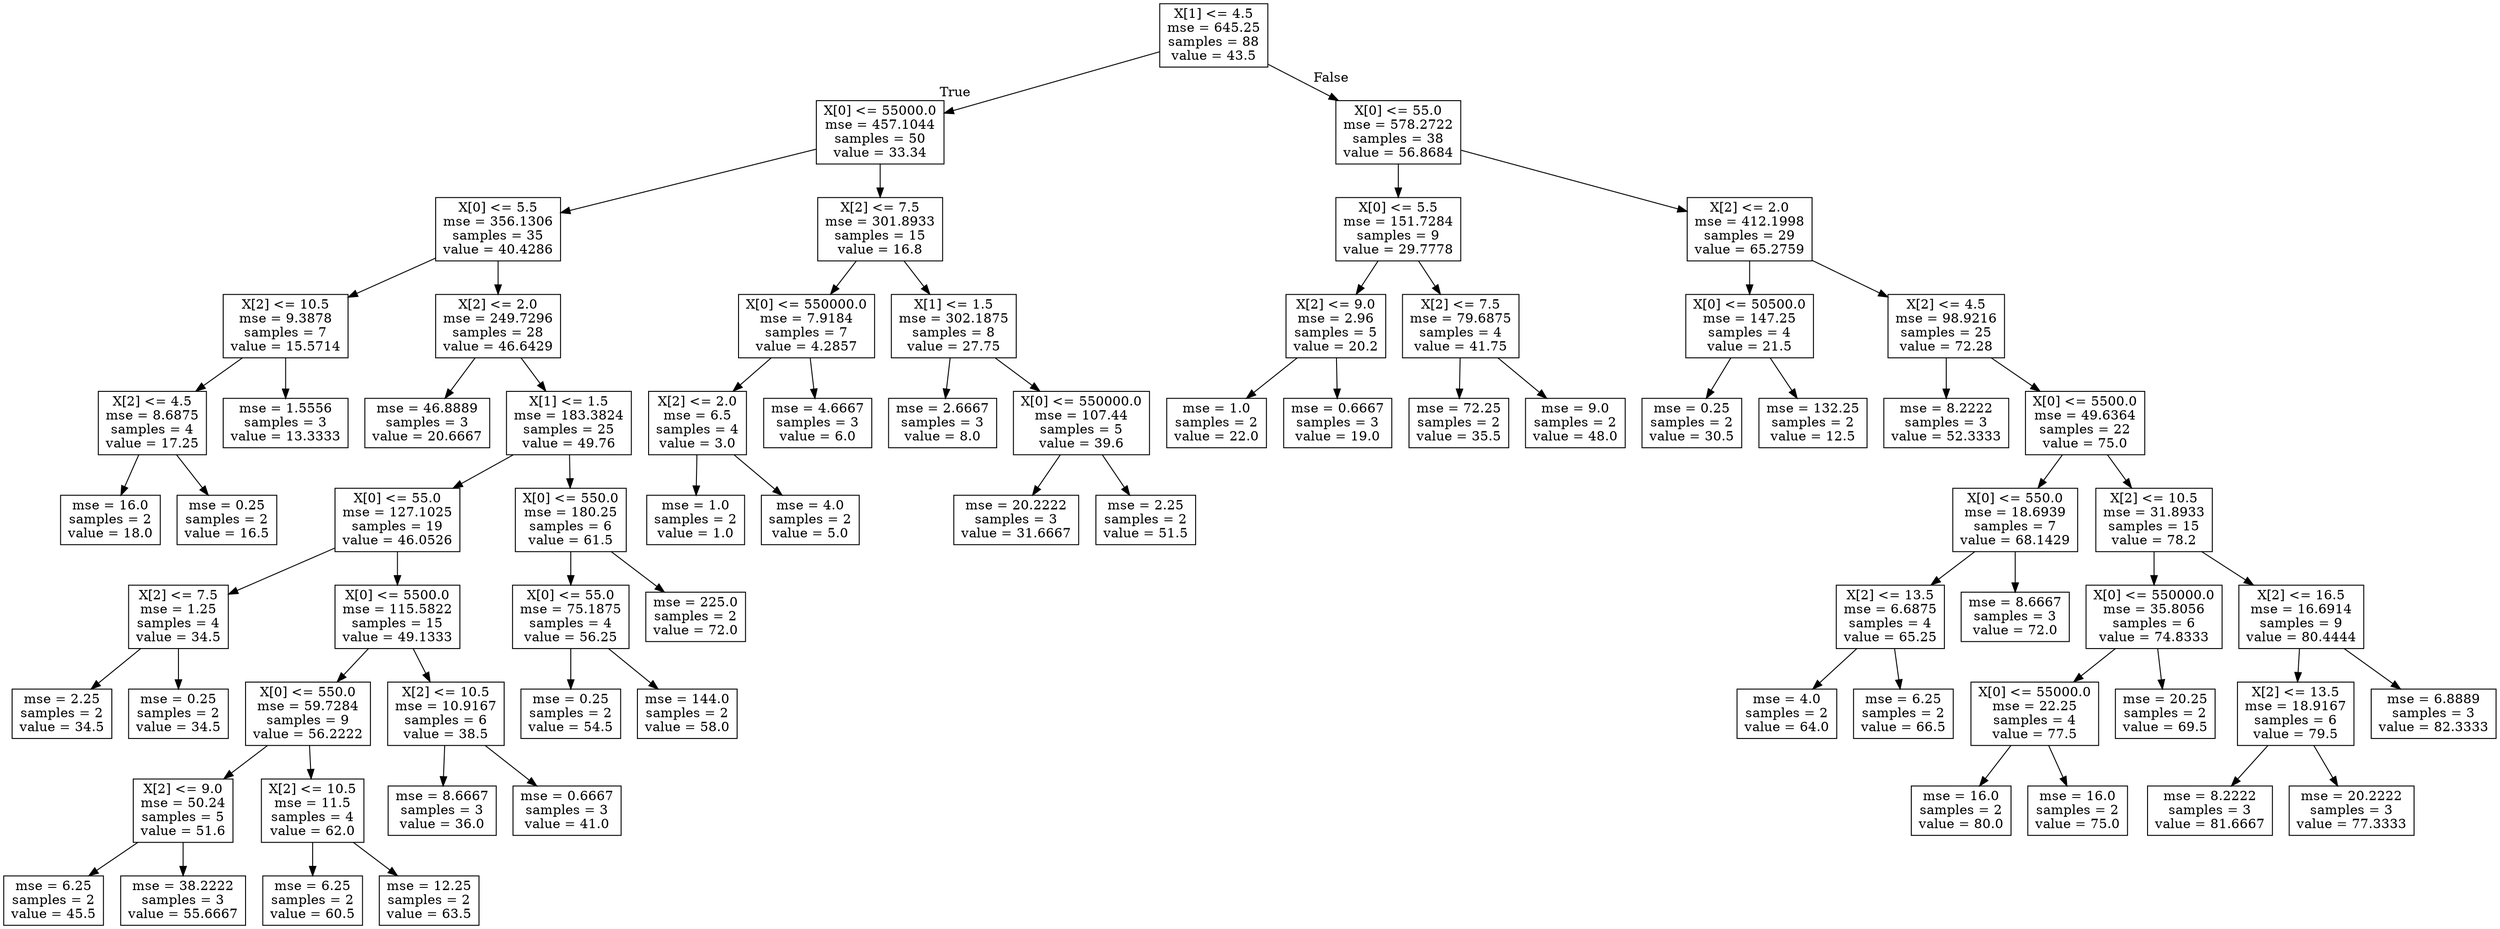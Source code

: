 digraph Tree {
node [shape=box] ;
0 [label="X[1] <= 4.5\nmse = 645.25\nsamples = 88\nvalue = 43.5"] ;
1 [label="X[0] <= 55000.0\nmse = 457.1044\nsamples = 50\nvalue = 33.34"] ;
0 -> 1 [labeldistance=2.5, labelangle=45, headlabel="True"] ;
2 [label="X[0] <= 5.5\nmse = 356.1306\nsamples = 35\nvalue = 40.4286"] ;
1 -> 2 ;
3 [label="X[2] <= 10.5\nmse = 9.3878\nsamples = 7\nvalue = 15.5714"] ;
2 -> 3 ;
4 [label="X[2] <= 4.5\nmse = 8.6875\nsamples = 4\nvalue = 17.25"] ;
3 -> 4 ;
5 [label="mse = 16.0\nsamples = 2\nvalue = 18.0"] ;
4 -> 5 ;
6 [label="mse = 0.25\nsamples = 2\nvalue = 16.5"] ;
4 -> 6 ;
7 [label="mse = 1.5556\nsamples = 3\nvalue = 13.3333"] ;
3 -> 7 ;
8 [label="X[2] <= 2.0\nmse = 249.7296\nsamples = 28\nvalue = 46.6429"] ;
2 -> 8 ;
9 [label="mse = 46.8889\nsamples = 3\nvalue = 20.6667"] ;
8 -> 9 ;
10 [label="X[1] <= 1.5\nmse = 183.3824\nsamples = 25\nvalue = 49.76"] ;
8 -> 10 ;
11 [label="X[0] <= 55.0\nmse = 127.1025\nsamples = 19\nvalue = 46.0526"] ;
10 -> 11 ;
12 [label="X[2] <= 7.5\nmse = 1.25\nsamples = 4\nvalue = 34.5"] ;
11 -> 12 ;
13 [label="mse = 2.25\nsamples = 2\nvalue = 34.5"] ;
12 -> 13 ;
14 [label="mse = 0.25\nsamples = 2\nvalue = 34.5"] ;
12 -> 14 ;
15 [label="X[0] <= 5500.0\nmse = 115.5822\nsamples = 15\nvalue = 49.1333"] ;
11 -> 15 ;
16 [label="X[0] <= 550.0\nmse = 59.7284\nsamples = 9\nvalue = 56.2222"] ;
15 -> 16 ;
17 [label="X[2] <= 9.0\nmse = 50.24\nsamples = 5\nvalue = 51.6"] ;
16 -> 17 ;
18 [label="mse = 6.25\nsamples = 2\nvalue = 45.5"] ;
17 -> 18 ;
19 [label="mse = 38.2222\nsamples = 3\nvalue = 55.6667"] ;
17 -> 19 ;
20 [label="X[2] <= 10.5\nmse = 11.5\nsamples = 4\nvalue = 62.0"] ;
16 -> 20 ;
21 [label="mse = 6.25\nsamples = 2\nvalue = 60.5"] ;
20 -> 21 ;
22 [label="mse = 12.25\nsamples = 2\nvalue = 63.5"] ;
20 -> 22 ;
23 [label="X[2] <= 10.5\nmse = 10.9167\nsamples = 6\nvalue = 38.5"] ;
15 -> 23 ;
24 [label="mse = 8.6667\nsamples = 3\nvalue = 36.0"] ;
23 -> 24 ;
25 [label="mse = 0.6667\nsamples = 3\nvalue = 41.0"] ;
23 -> 25 ;
26 [label="X[0] <= 550.0\nmse = 180.25\nsamples = 6\nvalue = 61.5"] ;
10 -> 26 ;
27 [label="X[0] <= 55.0\nmse = 75.1875\nsamples = 4\nvalue = 56.25"] ;
26 -> 27 ;
28 [label="mse = 0.25\nsamples = 2\nvalue = 54.5"] ;
27 -> 28 ;
29 [label="mse = 144.0\nsamples = 2\nvalue = 58.0"] ;
27 -> 29 ;
30 [label="mse = 225.0\nsamples = 2\nvalue = 72.0"] ;
26 -> 30 ;
31 [label="X[2] <= 7.5\nmse = 301.8933\nsamples = 15\nvalue = 16.8"] ;
1 -> 31 ;
32 [label="X[0] <= 550000.0\nmse = 7.9184\nsamples = 7\nvalue = 4.2857"] ;
31 -> 32 ;
33 [label="X[2] <= 2.0\nmse = 6.5\nsamples = 4\nvalue = 3.0"] ;
32 -> 33 ;
34 [label="mse = 1.0\nsamples = 2\nvalue = 1.0"] ;
33 -> 34 ;
35 [label="mse = 4.0\nsamples = 2\nvalue = 5.0"] ;
33 -> 35 ;
36 [label="mse = 4.6667\nsamples = 3\nvalue = 6.0"] ;
32 -> 36 ;
37 [label="X[1] <= 1.5\nmse = 302.1875\nsamples = 8\nvalue = 27.75"] ;
31 -> 37 ;
38 [label="mse = 2.6667\nsamples = 3\nvalue = 8.0"] ;
37 -> 38 ;
39 [label="X[0] <= 550000.0\nmse = 107.44\nsamples = 5\nvalue = 39.6"] ;
37 -> 39 ;
40 [label="mse = 20.2222\nsamples = 3\nvalue = 31.6667"] ;
39 -> 40 ;
41 [label="mse = 2.25\nsamples = 2\nvalue = 51.5"] ;
39 -> 41 ;
42 [label="X[0] <= 55.0\nmse = 578.2722\nsamples = 38\nvalue = 56.8684"] ;
0 -> 42 [labeldistance=2.5, labelangle=-45, headlabel="False"] ;
43 [label="X[0] <= 5.5\nmse = 151.7284\nsamples = 9\nvalue = 29.7778"] ;
42 -> 43 ;
44 [label="X[2] <= 9.0\nmse = 2.96\nsamples = 5\nvalue = 20.2"] ;
43 -> 44 ;
45 [label="mse = 1.0\nsamples = 2\nvalue = 22.0"] ;
44 -> 45 ;
46 [label="mse = 0.6667\nsamples = 3\nvalue = 19.0"] ;
44 -> 46 ;
47 [label="X[2] <= 7.5\nmse = 79.6875\nsamples = 4\nvalue = 41.75"] ;
43 -> 47 ;
48 [label="mse = 72.25\nsamples = 2\nvalue = 35.5"] ;
47 -> 48 ;
49 [label="mse = 9.0\nsamples = 2\nvalue = 48.0"] ;
47 -> 49 ;
50 [label="X[2] <= 2.0\nmse = 412.1998\nsamples = 29\nvalue = 65.2759"] ;
42 -> 50 ;
51 [label="X[0] <= 50500.0\nmse = 147.25\nsamples = 4\nvalue = 21.5"] ;
50 -> 51 ;
52 [label="mse = 0.25\nsamples = 2\nvalue = 30.5"] ;
51 -> 52 ;
53 [label="mse = 132.25\nsamples = 2\nvalue = 12.5"] ;
51 -> 53 ;
54 [label="X[2] <= 4.5\nmse = 98.9216\nsamples = 25\nvalue = 72.28"] ;
50 -> 54 ;
55 [label="mse = 8.2222\nsamples = 3\nvalue = 52.3333"] ;
54 -> 55 ;
56 [label="X[0] <= 5500.0\nmse = 49.6364\nsamples = 22\nvalue = 75.0"] ;
54 -> 56 ;
57 [label="X[0] <= 550.0\nmse = 18.6939\nsamples = 7\nvalue = 68.1429"] ;
56 -> 57 ;
58 [label="X[2] <= 13.5\nmse = 6.6875\nsamples = 4\nvalue = 65.25"] ;
57 -> 58 ;
59 [label="mse = 4.0\nsamples = 2\nvalue = 64.0"] ;
58 -> 59 ;
60 [label="mse = 6.25\nsamples = 2\nvalue = 66.5"] ;
58 -> 60 ;
61 [label="mse = 8.6667\nsamples = 3\nvalue = 72.0"] ;
57 -> 61 ;
62 [label="X[2] <= 10.5\nmse = 31.8933\nsamples = 15\nvalue = 78.2"] ;
56 -> 62 ;
63 [label="X[0] <= 550000.0\nmse = 35.8056\nsamples = 6\nvalue = 74.8333"] ;
62 -> 63 ;
64 [label="X[0] <= 55000.0\nmse = 22.25\nsamples = 4\nvalue = 77.5"] ;
63 -> 64 ;
65 [label="mse = 16.0\nsamples = 2\nvalue = 80.0"] ;
64 -> 65 ;
66 [label="mse = 16.0\nsamples = 2\nvalue = 75.0"] ;
64 -> 66 ;
67 [label="mse = 20.25\nsamples = 2\nvalue = 69.5"] ;
63 -> 67 ;
68 [label="X[2] <= 16.5\nmse = 16.6914\nsamples = 9\nvalue = 80.4444"] ;
62 -> 68 ;
69 [label="X[2] <= 13.5\nmse = 18.9167\nsamples = 6\nvalue = 79.5"] ;
68 -> 69 ;
70 [label="mse = 8.2222\nsamples = 3\nvalue = 81.6667"] ;
69 -> 70 ;
71 [label="mse = 20.2222\nsamples = 3\nvalue = 77.3333"] ;
69 -> 71 ;
72 [label="mse = 6.8889\nsamples = 3\nvalue = 82.3333"] ;
68 -> 72 ;
}